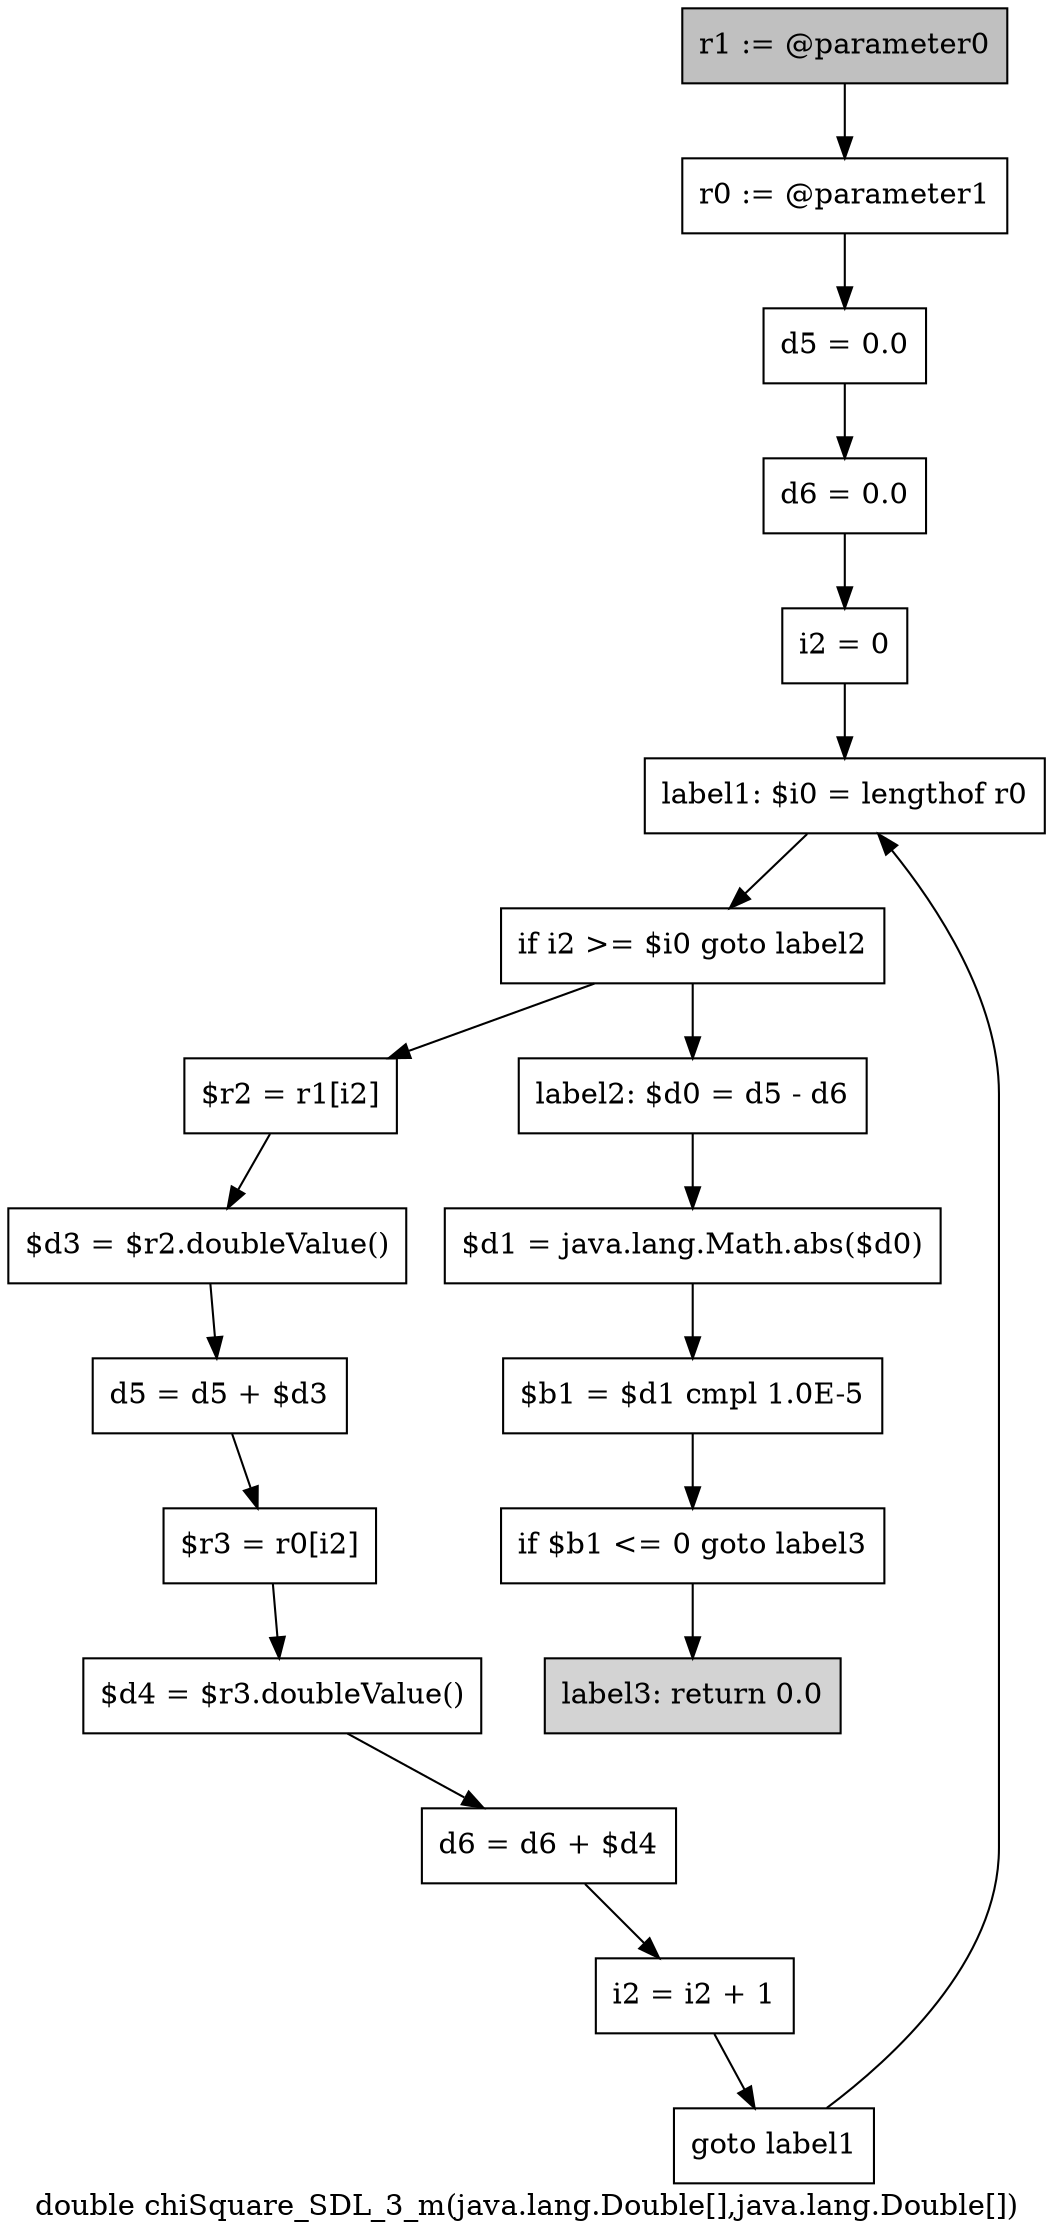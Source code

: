 digraph "double chiSquare_SDL_3_m(java.lang.Double[],java.lang.Double[])" {
    label="double chiSquare_SDL_3_m(java.lang.Double[],java.lang.Double[])";
    node [shape=box];
    "0" [style=filled,fillcolor=gray,label="r1 := @parameter0",];
    "1" [label="r0 := @parameter1",];
    "0"->"1";
    "2" [label="d5 = 0.0",];
    "1"->"2";
    "3" [label="d6 = 0.0",];
    "2"->"3";
    "4" [label="i2 = 0",];
    "3"->"4";
    "5" [label="label1: $i0 = lengthof r0",];
    "4"->"5";
    "6" [label="if i2 >= $i0 goto label2",];
    "5"->"6";
    "7" [label="$r2 = r1[i2]",];
    "6"->"7";
    "15" [label="label2: $d0 = d5 - d6",];
    "6"->"15";
    "8" [label="$d3 = $r2.doubleValue()",];
    "7"->"8";
    "9" [label="d5 = d5 + $d3",];
    "8"->"9";
    "10" [label="$r3 = r0[i2]",];
    "9"->"10";
    "11" [label="$d4 = $r3.doubleValue()",];
    "10"->"11";
    "12" [label="d6 = d6 + $d4",];
    "11"->"12";
    "13" [label="i2 = i2 + 1",];
    "12"->"13";
    "14" [label="goto label1",];
    "13"->"14";
    "14"->"5";
    "16" [label="$d1 = java.lang.Math.abs($d0)",];
    "15"->"16";
    "17" [label="$b1 = $d1 cmpl 1.0E-5",];
    "16"->"17";
    "18" [label="if $b1 <= 0 goto label3",];
    "17"->"18";
    "19" [style=filled,fillcolor=lightgray,label="label3: return 0.0",];
    "18"->"19";
}
